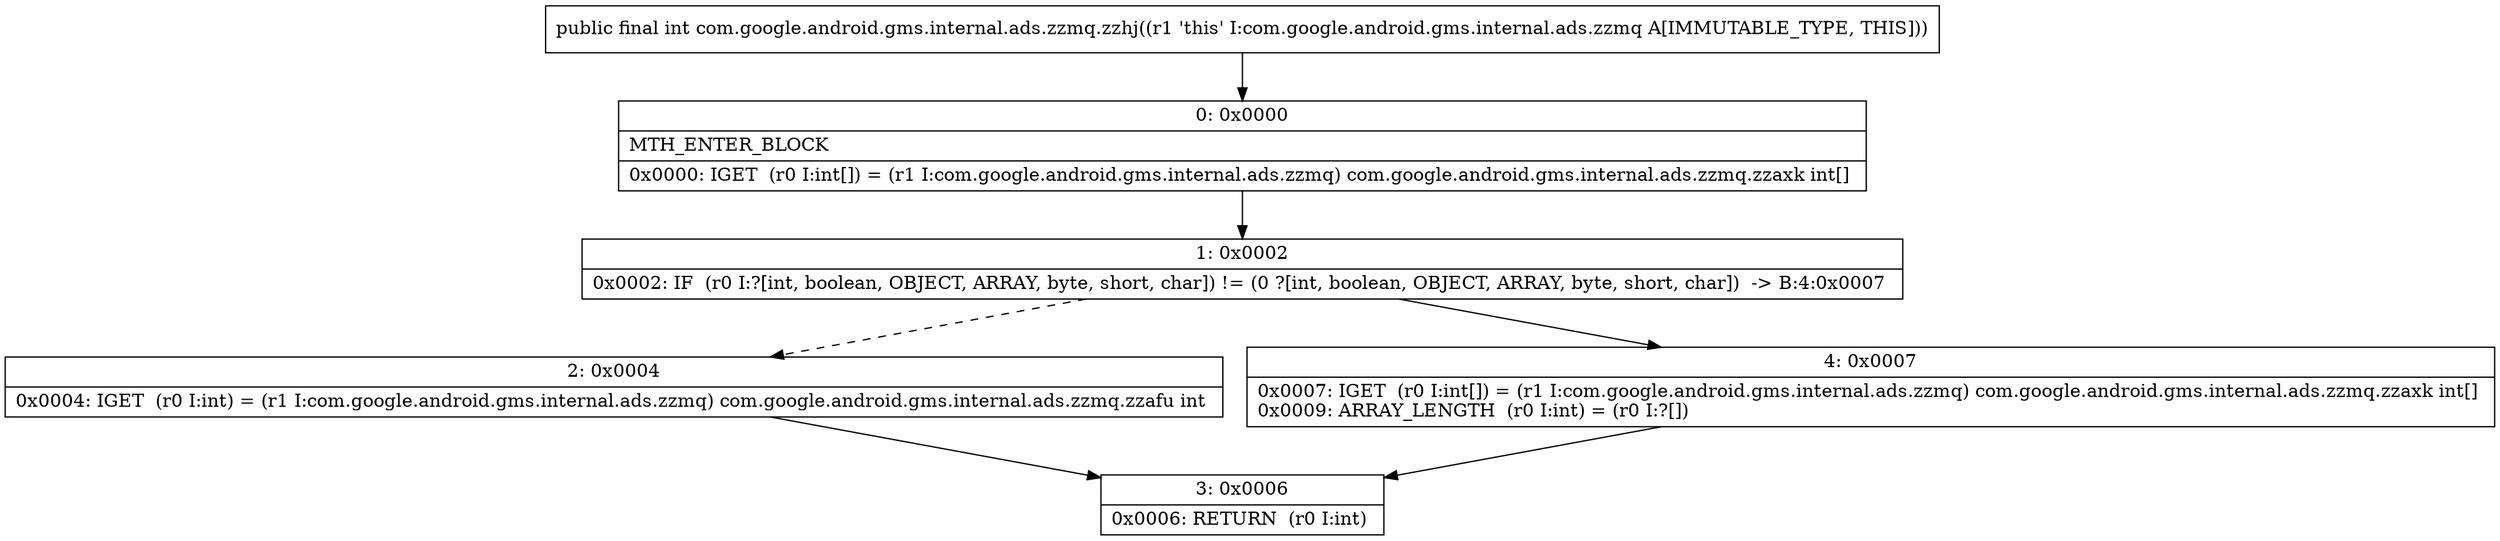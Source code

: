 digraph "CFG forcom.google.android.gms.internal.ads.zzmq.zzhj()I" {
Node_0 [shape=record,label="{0\:\ 0x0000|MTH_ENTER_BLOCK\l|0x0000: IGET  (r0 I:int[]) = (r1 I:com.google.android.gms.internal.ads.zzmq) com.google.android.gms.internal.ads.zzmq.zzaxk int[] \l}"];
Node_1 [shape=record,label="{1\:\ 0x0002|0x0002: IF  (r0 I:?[int, boolean, OBJECT, ARRAY, byte, short, char]) != (0 ?[int, boolean, OBJECT, ARRAY, byte, short, char])  \-\> B:4:0x0007 \l}"];
Node_2 [shape=record,label="{2\:\ 0x0004|0x0004: IGET  (r0 I:int) = (r1 I:com.google.android.gms.internal.ads.zzmq) com.google.android.gms.internal.ads.zzmq.zzafu int \l}"];
Node_3 [shape=record,label="{3\:\ 0x0006|0x0006: RETURN  (r0 I:int) \l}"];
Node_4 [shape=record,label="{4\:\ 0x0007|0x0007: IGET  (r0 I:int[]) = (r1 I:com.google.android.gms.internal.ads.zzmq) com.google.android.gms.internal.ads.zzmq.zzaxk int[] \l0x0009: ARRAY_LENGTH  (r0 I:int) = (r0 I:?[]) \l}"];
MethodNode[shape=record,label="{public final int com.google.android.gms.internal.ads.zzmq.zzhj((r1 'this' I:com.google.android.gms.internal.ads.zzmq A[IMMUTABLE_TYPE, THIS])) }"];
MethodNode -> Node_0;
Node_0 -> Node_1;
Node_1 -> Node_2[style=dashed];
Node_1 -> Node_4;
Node_2 -> Node_3;
Node_4 -> Node_3;
}

